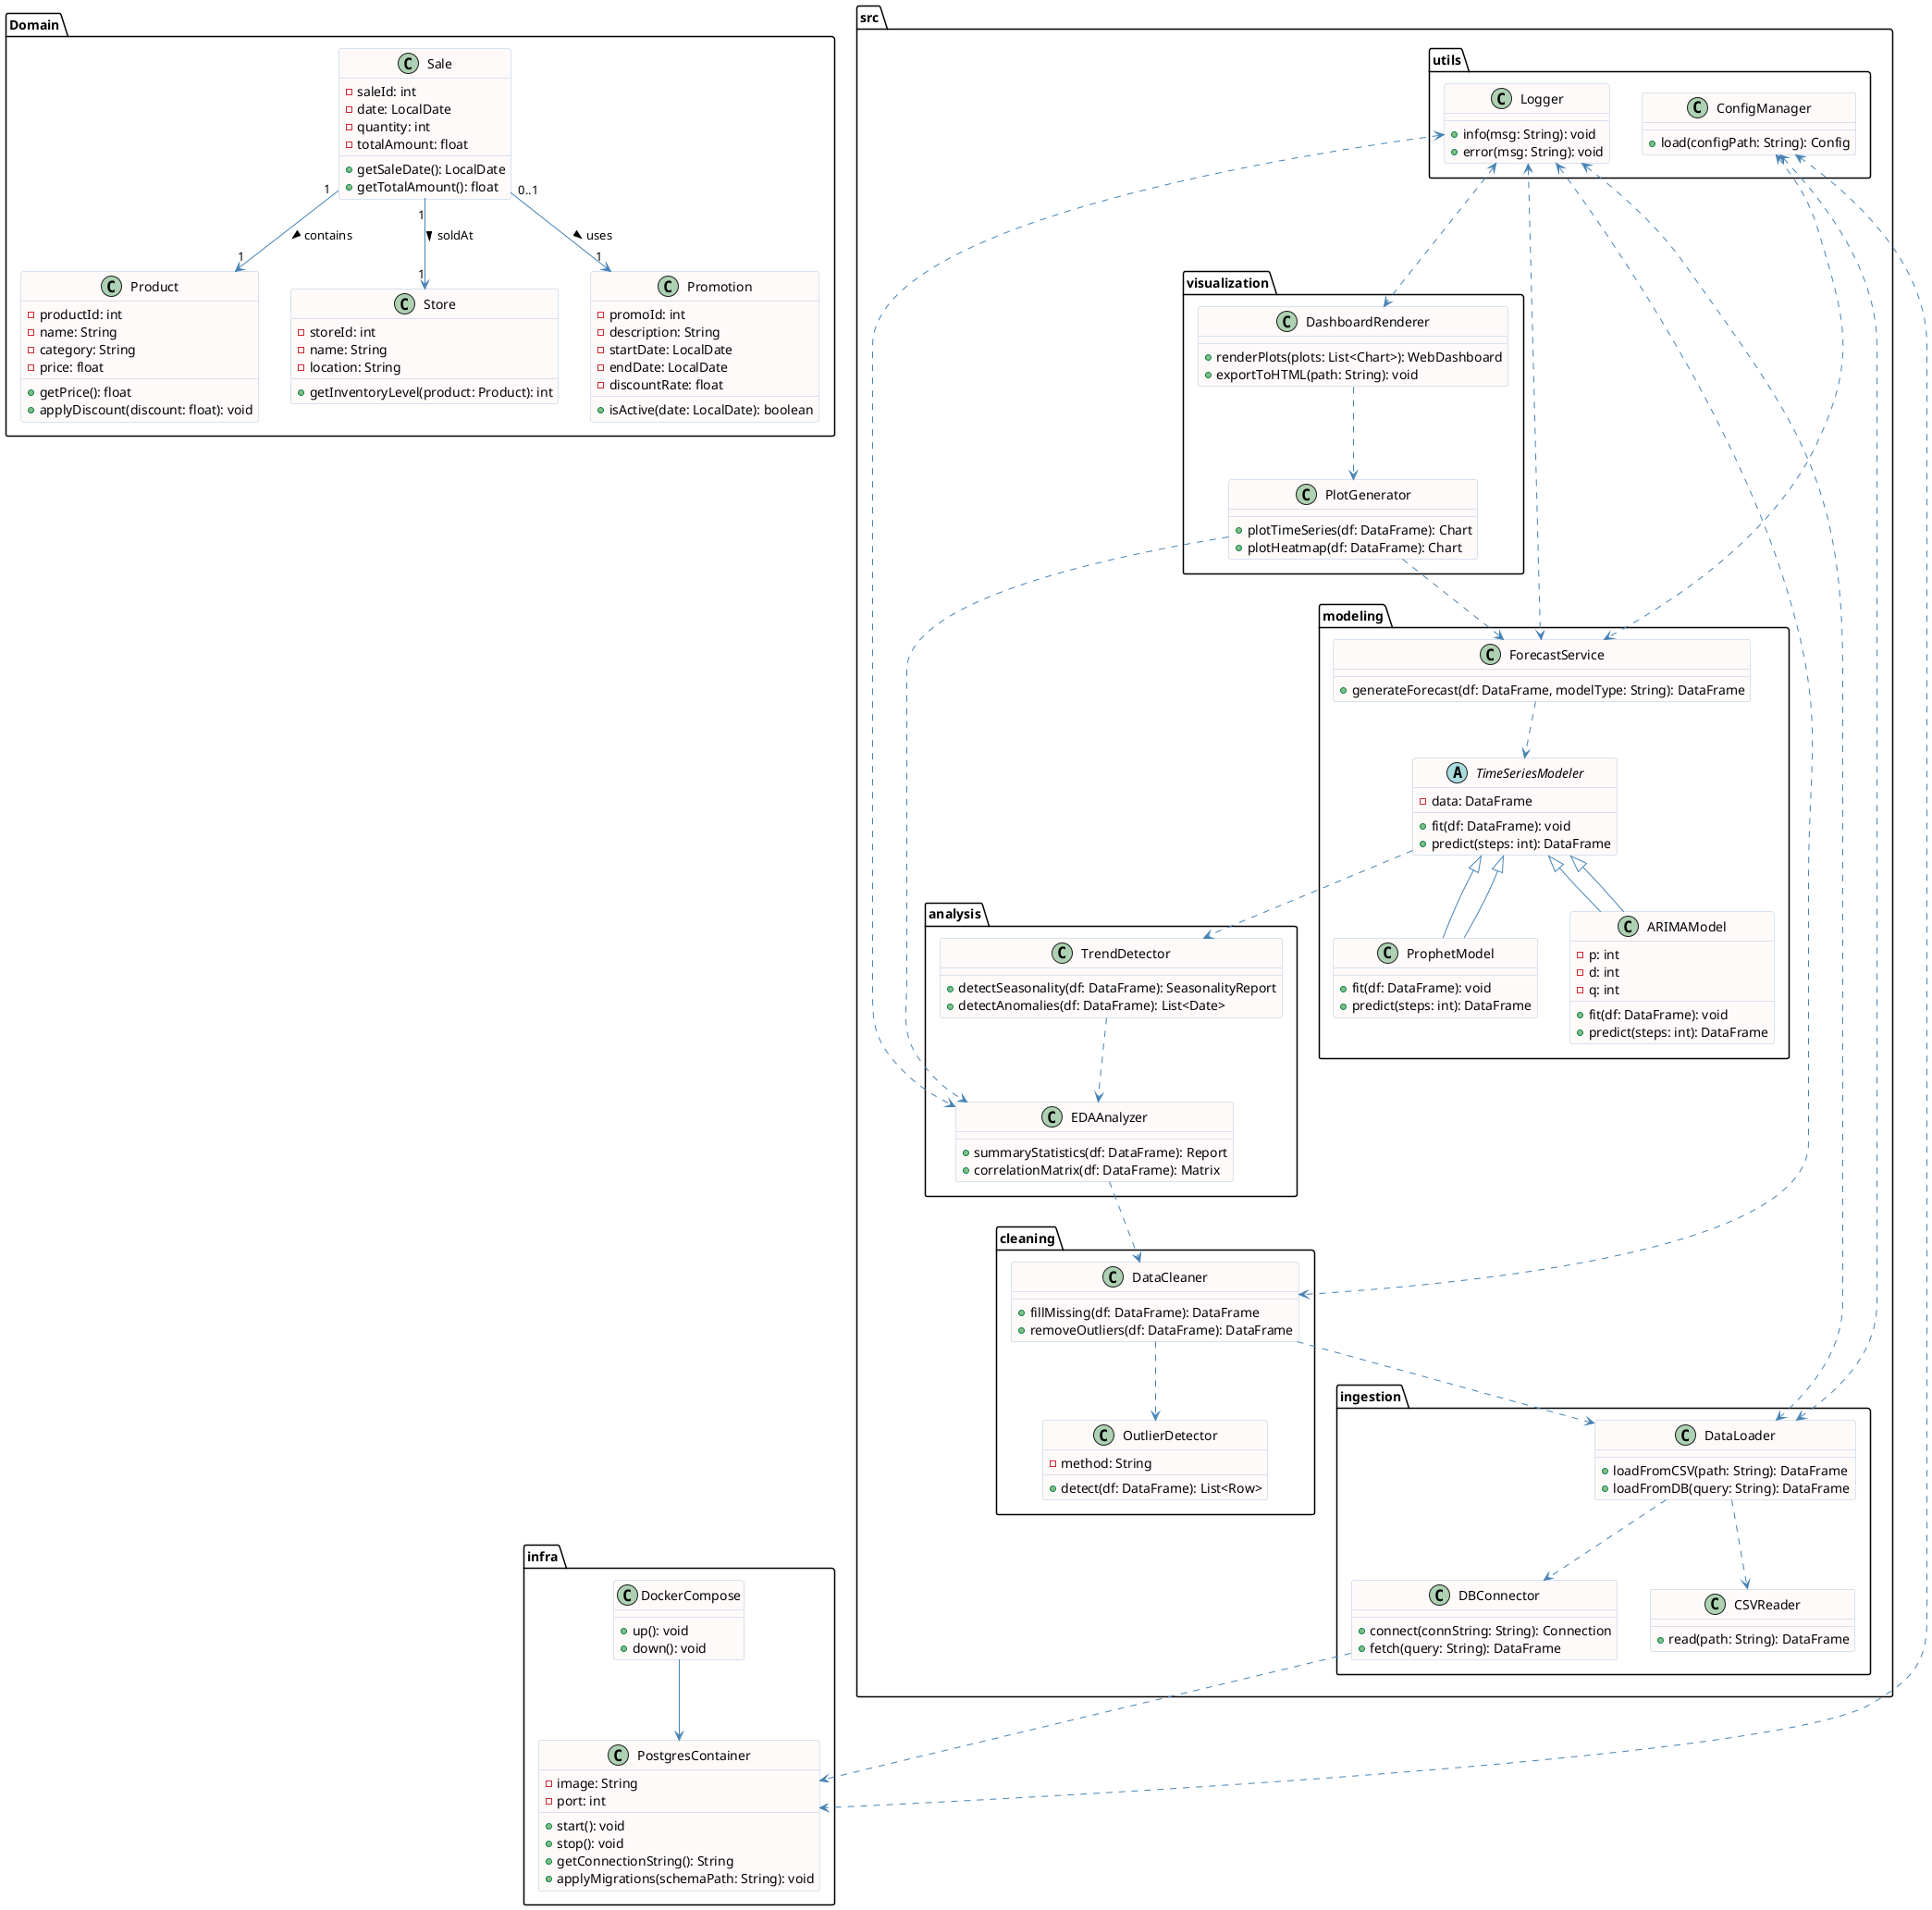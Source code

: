 @startuml
'————————————————————————————————————
' Diagrama de Clases - Retail Sales Analysis (con Infraestructura Docker/PostgreSQL)
' Nivel: Senior | Estilo: Elegante y Profesional
'————————————————————————————————————

skinparam class {
  BackgroundColor Snow
  ArrowColor SteelBlue
  BorderColor LightSteelBlue
  RoundCorner 10
}

' Paquetes de dominio
package "Domain" {
  class Sale {
    - saleId: int
    - date: LocalDate
    - quantity: int
    - totalAmount: float
    + getSaleDate(): LocalDate
    + getTotalAmount(): float
  }
  class Product {
    - productId: int
    - name: String
    - category: String
    - price: float
    + getPrice(): float
    + applyDiscount(discount: float): void
  }
  class Store {
    - storeId: int
    - name: String
    - location: String
    + getInventoryLevel(product: Product): int
  }
  class Promotion {
    - promoId: int
    - description: String
    - startDate: LocalDate
    - endDate: LocalDate
    - discountRate: float
    + isActive(date: LocalDate): boolean
  }
}

Sale "1" --> "1" Product    : contains >
Sale "1" --> "1" Store      : soldAt >
Sale "0..1" --> "1" Promotion : uses >

' Paquete de Ingestión
package "src.ingestion" {
  class CSVReader {
    + read(path: String): DataFrame
  }
  class DBConnector {
    + connect(connString: String): Connection
    + fetch(query: String): DataFrame
  }
  class DataLoader {
    + loadFromCSV(path: String): DataFrame
    + loadFromDB(query: String): DataFrame
  }
}
DataLoader ..> CSVReader
DataLoader ..> DBConnector

' Paquete de Limpieza
package "src.cleaning" {
  class DataCleaner {
    + fillMissing(df: DataFrame): DataFrame
    + removeOutliers(df: DataFrame): DataFrame
  }
  class OutlierDetector {
    - method: String
    + detect(df: DataFrame): List<Row>
  }
}
DataCleaner ..> OutlierDetector
DataCleaner ..> DataLoader

' Paquete de Análisis
package "src.analysis" {
  class EDAAnalyzer {
    + summaryStatistics(df: DataFrame): Report
    + correlationMatrix(df: DataFrame): Matrix
  }
  class TrendDetector {
    + detectSeasonality(df: DataFrame): SeasonalityReport
    + detectAnomalies(df: DataFrame): List<Date>
  }
}
TrendDetector ..> EDAAnalyzer
EDAAnalyzer ..> DataCleaner

' Paquete de Modelado
package "src.modeling" {
  abstract class TimeSeriesModeler {
    - data: DataFrame
    + fit(df: DataFrame): void
    + predict(steps: int): DataFrame
  }
  class ARIMAModel extends TimeSeriesModeler {
    - p: int
    - d: int
    - q: int
    + fit(df: DataFrame): void
    + predict(steps: int): DataFrame
  }
  class ProphetModel extends TimeSeriesModeler {
    + fit(df: DataFrame): void
    + predict(steps: int): DataFrame
  }
  class ForecastService {
    + generateForecast(df: DataFrame, modelType: String): DataFrame
  }
}
ForecastService ..> TimeSeriesModeler
ARIMAModel --|> TimeSeriesModeler
ProphetModel --|> TimeSeriesModeler
TimeSeriesModeler ..> TrendDetector

' Paquete de Visualización
package "src.visualization" {
  class PlotGenerator {
    + plotTimeSeries(df: DataFrame): Chart
    + plotHeatmap(df: DataFrame): Chart
  }
  class DashboardRenderer {
    + renderPlots(plots: List<Chart>): WebDashboard
    + exportToHTML(path: String): void
  }
}
PlotGenerator ..> EDAAnalyzer
PlotGenerator ..> ForecastService
DashboardRenderer ..> PlotGenerator

' Paquete de Utilidades
package "src.utils" {
  class Logger {
    + info(msg: String): void
    + error(msg: String): void
  }
  class ConfigManager {
    + load(configPath: String): Config
  }
}
Logger <..> DataLoader
Logger <..> DataCleaner
Logger <..> EDAAnalyzer
Logger <..> ForecastService
Logger <..> DashboardRenderer
ConfigManager <..> DataLoader
ConfigManager <..> ForecastService

' Paquete de Infraestructura
package "infra" {
  class DockerCompose {
    + up(): void
    + down(): void
  }
  class PostgresContainer {
    - image: String
    - port: int
    + start(): void
    + stop(): void
    + getConnectionString(): String
    + applyMigrations(schemaPath: String): void
  }
}
DockerCompose --> PostgresContainer
DBConnector ..> PostgresContainer
ConfigManager <..> PostgresContainer

@enduml

